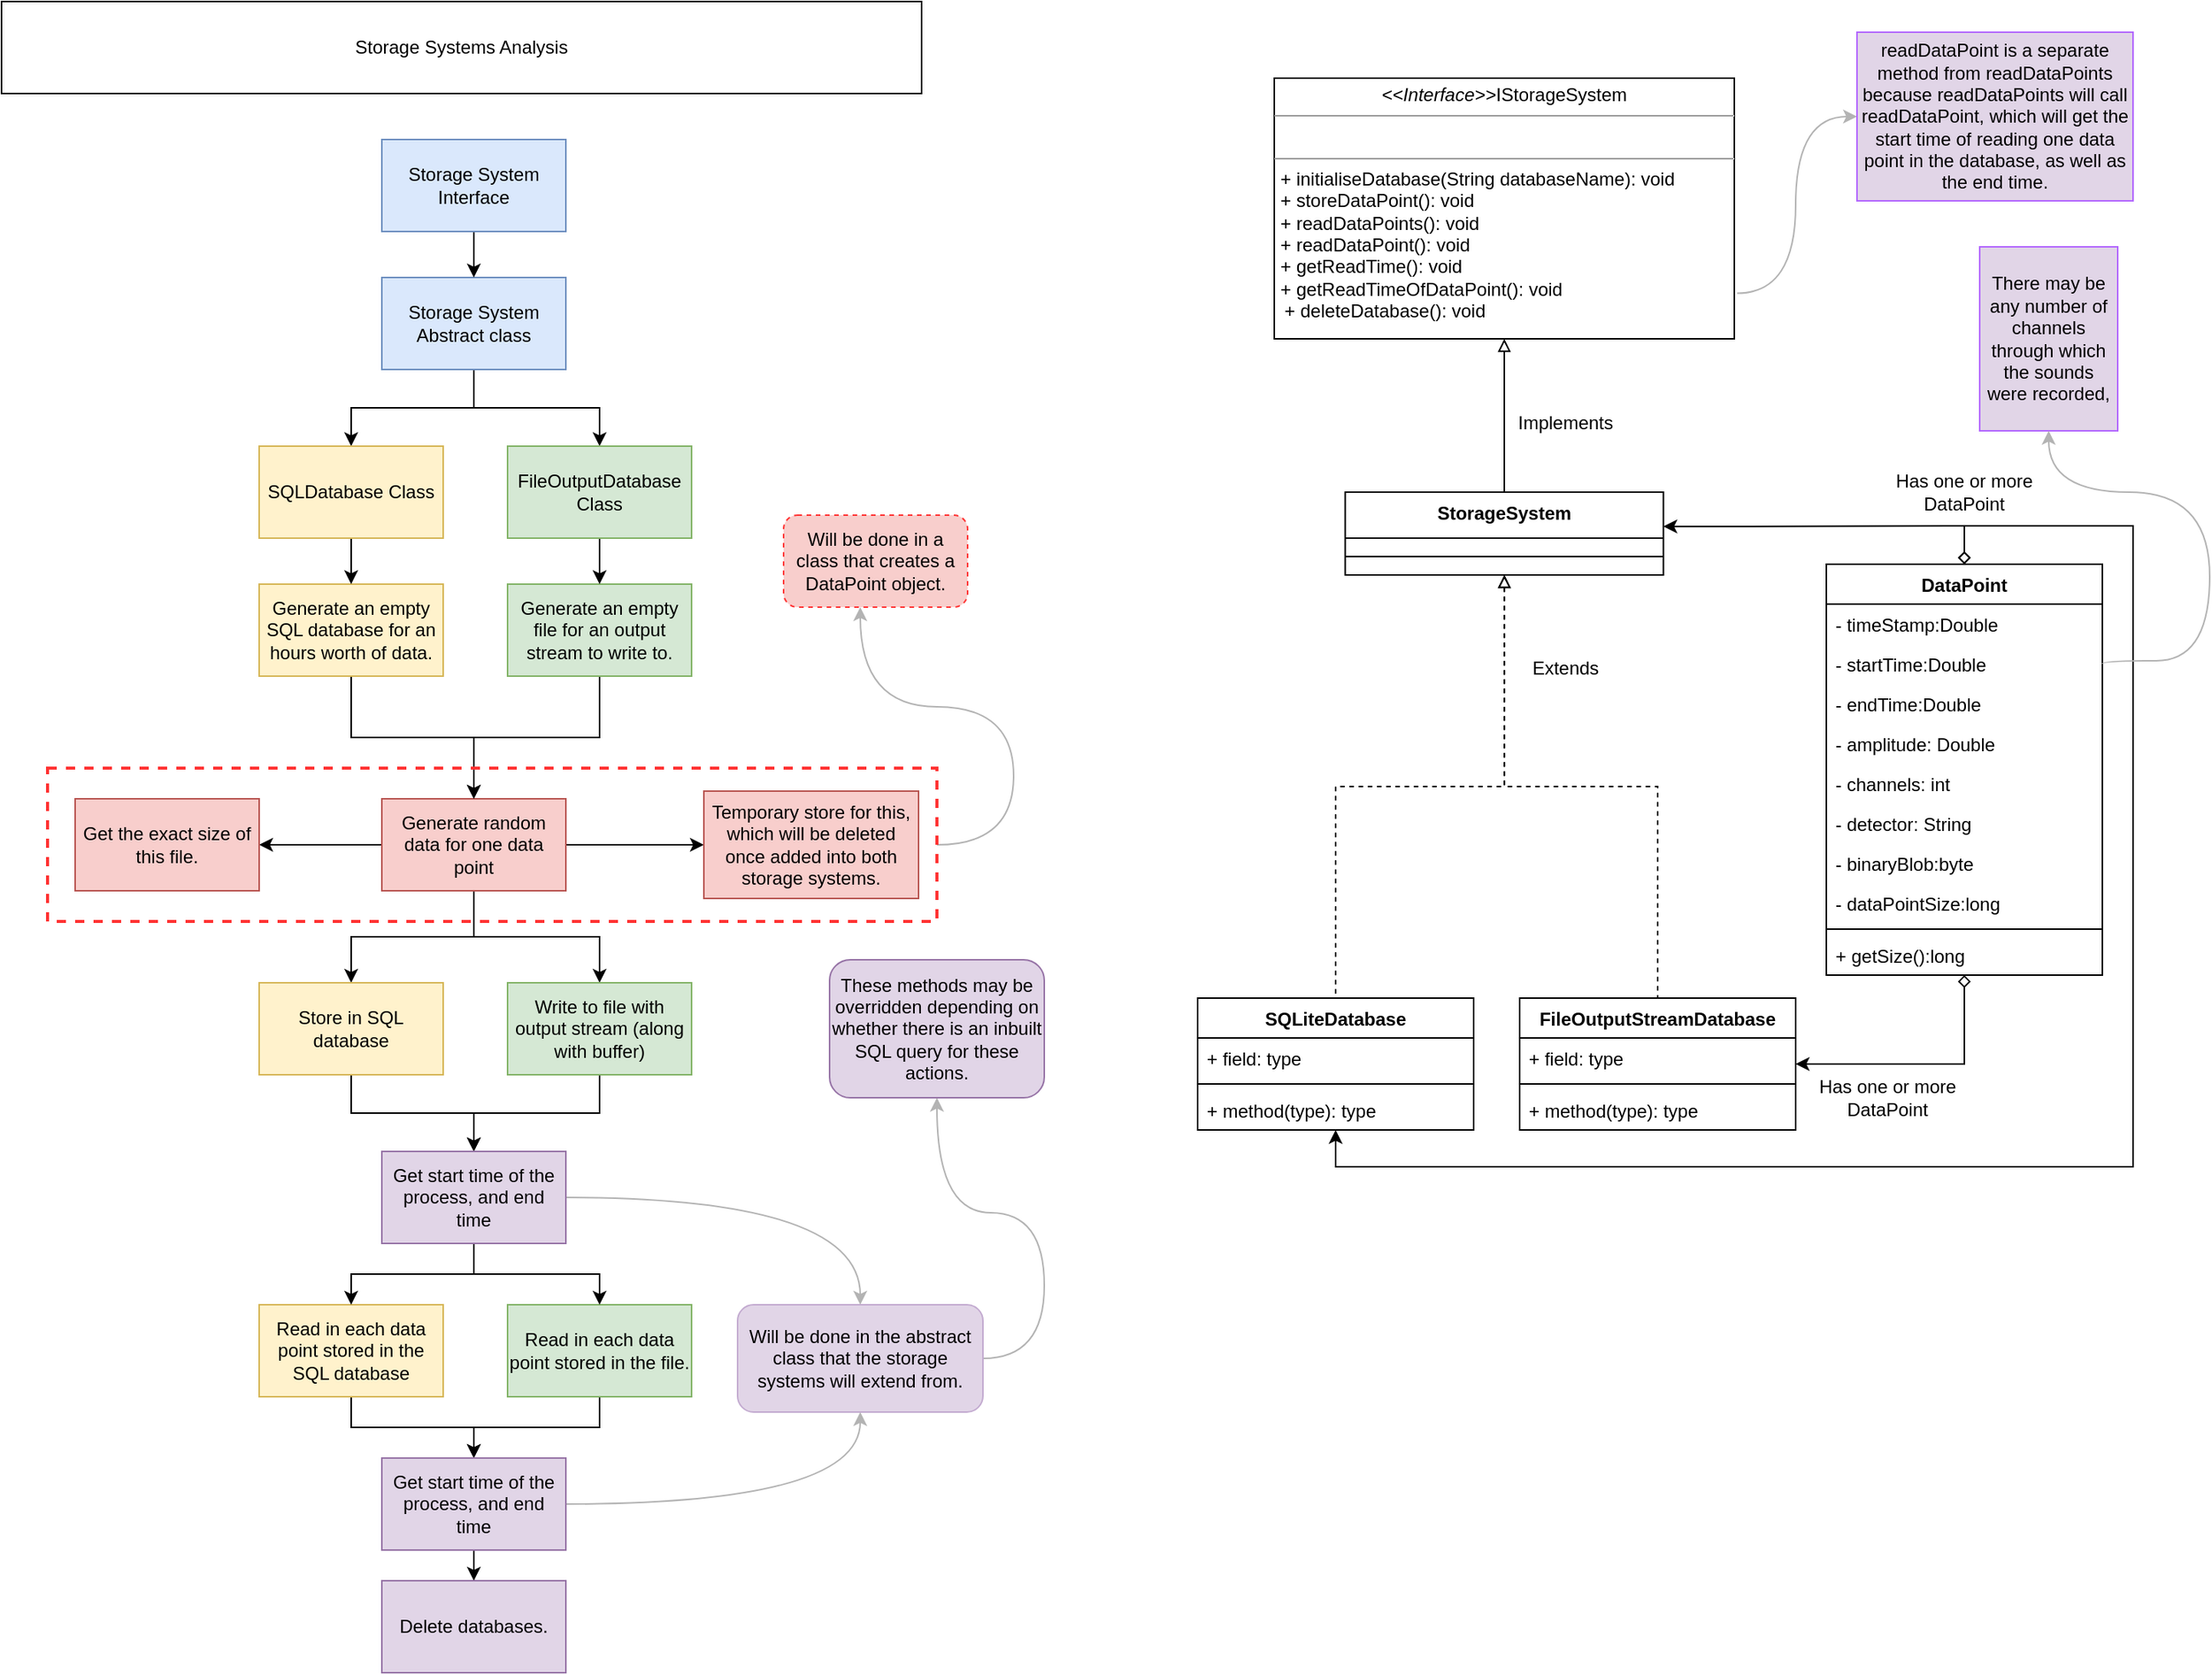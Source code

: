 <mxfile version="20.4.0" type="github">
  <diagram id="qogbHMF2WECLjnla78s_" name="Page-1">
    <mxGraphModel dx="2031" dy="1103" grid="1" gridSize="10" guides="1" tooltips="1" connect="1" arrows="1" fold="1" page="1" pageScale="1" pageWidth="827" pageHeight="1169" math="0" shadow="0">
      <root>
        <mxCell id="0" />
        <mxCell id="1" parent="0" />
        <mxCell id="MQyHVBvRv1z745Ovl4bt-10" style="edgeStyle=orthogonalEdgeStyle;rounded=0;orthogonalLoop=1;jettySize=auto;html=1;entryX=0.5;entryY=0;entryDx=0;entryDy=0;" parent="1" source="MQyHVBvRv1z745Ovl4bt-2" target="MQyHVBvRv1z745Ovl4bt-8" edge="1">
          <mxGeometry relative="1" as="geometry" />
        </mxCell>
        <mxCell id="MQyHVBvRv1z745Ovl4bt-11" style="edgeStyle=orthogonalEdgeStyle;rounded=0;orthogonalLoop=1;jettySize=auto;html=1;entryX=0.5;entryY=0;entryDx=0;entryDy=0;" parent="1" source="MQyHVBvRv1z745Ovl4bt-2" target="MQyHVBvRv1z745Ovl4bt-9" edge="1">
          <mxGeometry relative="1" as="geometry" />
        </mxCell>
        <mxCell id="MQyHVBvRv1z745Ovl4bt-13" value="" style="edgeStyle=orthogonalEdgeStyle;rounded=0;orthogonalLoop=1;jettySize=auto;html=1;" parent="1" source="MQyHVBvRv1z745Ovl4bt-2" target="MQyHVBvRv1z745Ovl4bt-12" edge="1">
          <mxGeometry relative="1" as="geometry" />
        </mxCell>
        <mxCell id="MQyHVBvRv1z745Ovl4bt-17" value="" style="edgeStyle=orthogonalEdgeStyle;rounded=0;orthogonalLoop=1;jettySize=auto;html=1;" parent="1" source="MQyHVBvRv1z745Ovl4bt-2" target="MQyHVBvRv1z745Ovl4bt-16" edge="1">
          <mxGeometry relative="1" as="geometry" />
        </mxCell>
        <mxCell id="MQyHVBvRv1z745Ovl4bt-2" value="Generate random data for one data point" style="whiteSpace=wrap;html=1;rounded=0;fillColor=#f8cecc;strokeColor=#b85450;" parent="1" vertex="1">
          <mxGeometry x="368" y="540" width="120" height="60" as="geometry" />
        </mxCell>
        <mxCell id="MQyHVBvRv1z745Ovl4bt-6" style="edgeStyle=orthogonalEdgeStyle;rounded=0;orthogonalLoop=1;jettySize=auto;html=1;" parent="1" source="MQyHVBvRv1z745Ovl4bt-4" target="MQyHVBvRv1z745Ovl4bt-2" edge="1">
          <mxGeometry relative="1" as="geometry">
            <mxPoint x="428" y="460" as="targetPoint" />
          </mxGeometry>
        </mxCell>
        <mxCell id="MQyHVBvRv1z745Ovl4bt-4" value="Generate an empty SQL database for an hours worth of data." style="rounded=0;whiteSpace=wrap;html=1;fillColor=#fff2cc;strokeColor=#d6b656;" parent="1" vertex="1">
          <mxGeometry x="288" y="400" width="120" height="60" as="geometry" />
        </mxCell>
        <mxCell id="MQyHVBvRv1z745Ovl4bt-7" style="edgeStyle=orthogonalEdgeStyle;rounded=0;orthogonalLoop=1;jettySize=auto;html=1;entryX=0.5;entryY=0;entryDx=0;entryDy=0;" parent="1" source="MQyHVBvRv1z745Ovl4bt-5" target="MQyHVBvRv1z745Ovl4bt-2" edge="1">
          <mxGeometry relative="1" as="geometry" />
        </mxCell>
        <mxCell id="MQyHVBvRv1z745Ovl4bt-5" value="Generate an empty file for an output stream to write to." style="rounded=0;whiteSpace=wrap;html=1;fillColor=#d5e8d4;strokeColor=#82b366;" parent="1" vertex="1">
          <mxGeometry x="450" y="400" width="120" height="60" as="geometry" />
        </mxCell>
        <mxCell id="MQyHVBvRv1z745Ovl4bt-45" style="edgeStyle=orthogonalEdgeStyle;rounded=0;orthogonalLoop=1;jettySize=auto;html=1;entryX=0.5;entryY=0;entryDx=0;entryDy=0;strokeColor=#000000;" parent="1" source="MQyHVBvRv1z745Ovl4bt-8" target="MQyHVBvRv1z745Ovl4bt-31" edge="1">
          <mxGeometry relative="1" as="geometry" />
        </mxCell>
        <mxCell id="MQyHVBvRv1z745Ovl4bt-8" value="Store in SQL database" style="rounded=0;whiteSpace=wrap;html=1;fillColor=#fff2cc;strokeColor=#d6b656;" parent="1" vertex="1">
          <mxGeometry x="288" y="660" width="120" height="60" as="geometry" />
        </mxCell>
        <mxCell id="MQyHVBvRv1z745Ovl4bt-46" style="edgeStyle=orthogonalEdgeStyle;rounded=0;orthogonalLoop=1;jettySize=auto;html=1;entryX=0.5;entryY=0;entryDx=0;entryDy=0;strokeColor=#000000;" parent="1" source="MQyHVBvRv1z745Ovl4bt-9" target="MQyHVBvRv1z745Ovl4bt-31" edge="1">
          <mxGeometry relative="1" as="geometry" />
        </mxCell>
        <mxCell id="MQyHVBvRv1z745Ovl4bt-9" value="Write to file with output stream (along with buffer)" style="rounded=0;whiteSpace=wrap;html=1;fillColor=#d5e8d4;strokeColor=#82b366;" parent="1" vertex="1">
          <mxGeometry x="450" y="660" width="120" height="60" as="geometry" />
        </mxCell>
        <mxCell id="MQyHVBvRv1z745Ovl4bt-12" value="Temporary store for this, which will be deleted once added into both storage systems." style="whiteSpace=wrap;html=1;fillColor=#f8cecc;strokeColor=#b85450;rounded=0;" parent="1" vertex="1">
          <mxGeometry x="578" y="535" width="140" height="70" as="geometry" />
        </mxCell>
        <mxCell id="MQyHVBvRv1z745Ovl4bt-16" value="Get the exact size of this file." style="whiteSpace=wrap;html=1;fillColor=#f8cecc;strokeColor=#b85450;rounded=0;" parent="1" vertex="1">
          <mxGeometry x="168" y="540" width="120" height="60" as="geometry" />
        </mxCell>
        <mxCell id="MQyHVBvRv1z745Ovl4bt-36" style="edgeStyle=orthogonalEdgeStyle;rounded=0;orthogonalLoop=1;jettySize=auto;html=1;entryX=0.5;entryY=0;entryDx=0;entryDy=0;" parent="1" source="MQyHVBvRv1z745Ovl4bt-22" target="MQyHVBvRv1z745Ovl4bt-29" edge="1">
          <mxGeometry relative="1" as="geometry" />
        </mxCell>
        <mxCell id="MQyHVBvRv1z745Ovl4bt-22" value="Read in each data point stored in the SQL database" style="whiteSpace=wrap;html=1;fillColor=#fff2cc;strokeColor=#d6b656;rounded=0;" parent="1" vertex="1">
          <mxGeometry x="288" y="870" width="120" height="60" as="geometry" />
        </mxCell>
        <mxCell id="MQyHVBvRv1z745Ovl4bt-51" value="" style="edgeStyle=orthogonalEdgeStyle;orthogonalLoop=1;jettySize=auto;html=1;strokeColor=#B3B3B3;exitX=1;exitY=0.5;exitDx=0;exitDy=0;curved=1;" parent="1" source="MQyHVBvRv1z745Ovl4bt-24" target="MQyHVBvRv1z745Ovl4bt-25" edge="1">
          <mxGeometry relative="1" as="geometry">
            <Array as="points">
              <mxPoint x="780" y="570" />
              <mxPoint x="780" y="480" />
              <mxPoint x="680" y="480" />
            </Array>
          </mxGeometry>
        </mxCell>
        <mxCell id="MQyHVBvRv1z745Ovl4bt-24" value="" style="rounded=0;whiteSpace=wrap;html=1;fillColor=none;fontColor=#333333;strokeColor=#FF3333;dashed=1;strokeWidth=2;" parent="1" vertex="1">
          <mxGeometry x="150" y="520" width="580" height="100" as="geometry" />
        </mxCell>
        <mxCell id="MQyHVBvRv1z745Ovl4bt-25" value="Will be done in a class that creates a DataPoint object." style="rounded=1;whiteSpace=wrap;html=1;strokeColor=#FF3333;strokeWidth=1;fillColor=#f8cecc;dashed=1;" parent="1" vertex="1">
          <mxGeometry x="630" y="355" width="120" height="60" as="geometry" />
        </mxCell>
        <mxCell id="MQyHVBvRv1z745Ovl4bt-26" value="Storage Systems Analysis" style="rounded=0;whiteSpace=wrap;html=1;strokeColor=#000000;strokeWidth=1;fillColor=default;" parent="1" vertex="1">
          <mxGeometry x="120" y="20" width="600" height="60" as="geometry" />
        </mxCell>
        <mxCell id="MQyHVBvRv1z745Ovl4bt-37" style="edgeStyle=orthogonalEdgeStyle;rounded=0;orthogonalLoop=1;jettySize=auto;html=1;entryX=0.5;entryY=0;entryDx=0;entryDy=0;" parent="1" source="MQyHVBvRv1z745Ovl4bt-27" target="MQyHVBvRv1z745Ovl4bt-29" edge="1">
          <mxGeometry relative="1" as="geometry" />
        </mxCell>
        <mxCell id="MQyHVBvRv1z745Ovl4bt-27" value="Read in each data point stored in the file." style="whiteSpace=wrap;html=1;fillColor=#d5e8d4;strokeColor=#82b366;rounded=0;" parent="1" vertex="1">
          <mxGeometry x="450" y="870" width="120" height="60" as="geometry" />
        </mxCell>
        <mxCell id="MQyHVBvRv1z745Ovl4bt-41" style="edgeStyle=orthogonalEdgeStyle;orthogonalLoop=1;jettySize=auto;html=1;entryX=0.5;entryY=1;entryDx=0;entryDy=0;strokeColor=#B3B3B3;curved=1;" parent="1" source="MQyHVBvRv1z745Ovl4bt-29" target="MQyHVBvRv1z745Ovl4bt-39" edge="1">
          <mxGeometry relative="1" as="geometry" />
        </mxCell>
        <mxCell id="MQyHVBvRv1z745Ovl4bt-60" value="" style="edgeStyle=orthogonalEdgeStyle;rounded=0;orthogonalLoop=1;jettySize=auto;html=1;strokeColor=#000000;" parent="1" source="MQyHVBvRv1z745Ovl4bt-29" target="MQyHVBvRv1z745Ovl4bt-59" edge="1">
          <mxGeometry relative="1" as="geometry" />
        </mxCell>
        <mxCell id="MQyHVBvRv1z745Ovl4bt-29" value="Get start time of the process, and end time" style="whiteSpace=wrap;html=1;fillColor=#e1d5e7;strokeColor=#9673a6;rounded=0;" parent="1" vertex="1">
          <mxGeometry x="368" y="970" width="120" height="60" as="geometry" />
        </mxCell>
        <mxCell id="MQyHVBvRv1z745Ovl4bt-34" style="edgeStyle=orthogonalEdgeStyle;rounded=0;orthogonalLoop=1;jettySize=auto;html=1;entryX=0.5;entryY=0;entryDx=0;entryDy=0;" parent="1" source="MQyHVBvRv1z745Ovl4bt-31" target="MQyHVBvRv1z745Ovl4bt-22" edge="1">
          <mxGeometry relative="1" as="geometry" />
        </mxCell>
        <mxCell id="MQyHVBvRv1z745Ovl4bt-35" style="edgeStyle=orthogonalEdgeStyle;rounded=0;orthogonalLoop=1;jettySize=auto;html=1;entryX=0.5;entryY=0;entryDx=0;entryDy=0;" parent="1" source="MQyHVBvRv1z745Ovl4bt-31" target="MQyHVBvRv1z745Ovl4bt-27" edge="1">
          <mxGeometry relative="1" as="geometry" />
        </mxCell>
        <mxCell id="MQyHVBvRv1z745Ovl4bt-40" style="edgeStyle=orthogonalEdgeStyle;orthogonalLoop=1;jettySize=auto;html=1;entryX=0.5;entryY=0;entryDx=0;entryDy=0;strokeColor=#B3B3B3;curved=1;" parent="1" source="MQyHVBvRv1z745Ovl4bt-31" target="MQyHVBvRv1z745Ovl4bt-39" edge="1">
          <mxGeometry relative="1" as="geometry" />
        </mxCell>
        <mxCell id="MQyHVBvRv1z745Ovl4bt-31" value="Get start time of the process, and end time" style="whiteSpace=wrap;html=1;fillColor=#e1d5e7;strokeColor=#9673a6;rounded=0;" parent="1" vertex="1">
          <mxGeometry x="368" y="770" width="120" height="60" as="geometry" />
        </mxCell>
        <mxCell id="MQyHVBvRv1z745Ovl4bt-63" style="edgeStyle=orthogonalEdgeStyle;orthogonalLoop=1;jettySize=auto;html=1;strokeColor=#B3B3B3;exitX=1;exitY=0.5;exitDx=0;exitDy=0;entryX=0.5;entryY=1;entryDx=0;entryDy=0;curved=1;" parent="1" source="MQyHVBvRv1z745Ovl4bt-39" target="MQyHVBvRv1z745Ovl4bt-42" edge="1">
          <mxGeometry relative="1" as="geometry">
            <mxPoint x="730" y="730" as="targetPoint" />
            <Array as="points">
              <mxPoint x="800" y="905" />
              <mxPoint x="800" y="810" />
              <mxPoint x="730" y="810" />
            </Array>
          </mxGeometry>
        </mxCell>
        <mxCell id="MQyHVBvRv1z745Ovl4bt-39" value="Will be done in the abstract class that the storage systems will extend from." style="rounded=1;whiteSpace=wrap;html=1;strokeColor=#C3ABD0;strokeWidth=1;fillColor=#E1D5E7;" parent="1" vertex="1">
          <mxGeometry x="600" y="870" width="160" height="70" as="geometry" />
        </mxCell>
        <mxCell id="MQyHVBvRv1z745Ovl4bt-42" value="These methods may be overridden depending on whether there is an inbuilt SQL query for these actions." style="whiteSpace=wrap;html=1;strokeColor=#9673a6;rounded=1;strokeWidth=1;fillColor=#e1d5e7;" parent="1" vertex="1">
          <mxGeometry x="660" y="645" width="140" height="90" as="geometry" />
        </mxCell>
        <mxCell id="MQyHVBvRv1z745Ovl4bt-57" style="edgeStyle=orthogonalEdgeStyle;rounded=0;orthogonalLoop=1;jettySize=auto;html=1;strokeColor=#000000;" parent="1" source="MQyHVBvRv1z745Ovl4bt-44" target="MQyHVBvRv1z745Ovl4bt-52" edge="1">
          <mxGeometry relative="1" as="geometry" />
        </mxCell>
        <mxCell id="MQyHVBvRv1z745Ovl4bt-58" style="edgeStyle=orthogonalEdgeStyle;rounded=0;orthogonalLoop=1;jettySize=auto;html=1;entryX=0.5;entryY=0;entryDx=0;entryDy=0;strokeColor=#000000;" parent="1" source="MQyHVBvRv1z745Ovl4bt-44" target="MQyHVBvRv1z745Ovl4bt-53" edge="1">
          <mxGeometry relative="1" as="geometry" />
        </mxCell>
        <mxCell id="MQyHVBvRv1z745Ovl4bt-44" value="Storage System Abstract class" style="rounded=0;whiteSpace=wrap;html=1;strokeColor=#6c8ebf;strokeWidth=1;fillColor=#dae8fc;" parent="1" vertex="1">
          <mxGeometry x="368" y="200" width="120" height="60" as="geometry" />
        </mxCell>
        <mxCell id="MQyHVBvRv1z745Ovl4bt-50" value="" style="edgeStyle=orthogonalEdgeStyle;rounded=0;orthogonalLoop=1;jettySize=auto;html=1;strokeColor=#000000;" parent="1" source="MQyHVBvRv1z745Ovl4bt-49" target="MQyHVBvRv1z745Ovl4bt-44" edge="1">
          <mxGeometry relative="1" as="geometry" />
        </mxCell>
        <mxCell id="MQyHVBvRv1z745Ovl4bt-49" value="Storage System Interface" style="rounded=0;whiteSpace=wrap;html=1;strokeColor=#6c8ebf;strokeWidth=1;fillColor=#dae8fc;" parent="1" vertex="1">
          <mxGeometry x="368" y="110" width="120" height="60" as="geometry" />
        </mxCell>
        <mxCell id="MQyHVBvRv1z745Ovl4bt-61" value="" style="edgeStyle=orthogonalEdgeStyle;rounded=0;orthogonalLoop=1;jettySize=auto;html=1;strokeColor=#000000;" parent="1" source="MQyHVBvRv1z745Ovl4bt-52" target="MQyHVBvRv1z745Ovl4bt-4" edge="1">
          <mxGeometry relative="1" as="geometry" />
        </mxCell>
        <mxCell id="MQyHVBvRv1z745Ovl4bt-52" value="SQLDatabase Class" style="rounded=0;whiteSpace=wrap;html=1;strokeColor=#d6b656;strokeWidth=1;fillColor=#fff2cc;" parent="1" vertex="1">
          <mxGeometry x="288" y="310" width="120" height="60" as="geometry" />
        </mxCell>
        <mxCell id="MQyHVBvRv1z745Ovl4bt-62" value="" style="edgeStyle=orthogonalEdgeStyle;rounded=0;orthogonalLoop=1;jettySize=auto;html=1;strokeColor=#000000;" parent="1" source="MQyHVBvRv1z745Ovl4bt-53" target="MQyHVBvRv1z745Ovl4bt-5" edge="1">
          <mxGeometry relative="1" as="geometry" />
        </mxCell>
        <mxCell id="MQyHVBvRv1z745Ovl4bt-53" value="FileOutputDatabase Class" style="rounded=0;whiteSpace=wrap;html=1;strokeColor=#82b366;strokeWidth=1;fillColor=#d5e8d4;" parent="1" vertex="1">
          <mxGeometry x="450" y="310" width="120" height="60" as="geometry" />
        </mxCell>
        <mxCell id="MQyHVBvRv1z745Ovl4bt-59" value="Delete databases." style="whiteSpace=wrap;html=1;fillColor=#e1d5e7;strokeColor=#9673a6;rounded=0;" parent="1" vertex="1">
          <mxGeometry x="368" y="1050" width="120" height="60" as="geometry" />
        </mxCell>
        <mxCell id="MQyHVBvRv1z745Ovl4bt-64" value="SQLiteDatabase" style="swimlane;fontStyle=1;align=center;verticalAlign=top;childLayout=stackLayout;horizontal=1;startSize=26;horizontalStack=0;resizeParent=1;resizeParentMax=0;resizeLast=0;collapsible=1;marginBottom=0;strokeWidth=1;labelBackgroundColor=none;" parent="1" vertex="1">
          <mxGeometry x="900" y="670" width="180" height="86" as="geometry" />
        </mxCell>
        <mxCell id="MQyHVBvRv1z745Ovl4bt-65" value="+ field: type" style="text;strokeColor=none;fillColor=none;align=left;verticalAlign=top;spacingLeft=4;spacingRight=4;overflow=hidden;rotatable=0;points=[[0,0.5],[1,0.5]];portConstraint=eastwest;strokeWidth=1;" parent="MQyHVBvRv1z745Ovl4bt-64" vertex="1">
          <mxGeometry y="26" width="180" height="26" as="geometry" />
        </mxCell>
        <mxCell id="MQyHVBvRv1z745Ovl4bt-66" value="" style="line;strokeWidth=1;fillColor=none;align=left;verticalAlign=middle;spacingTop=-1;spacingLeft=3;spacingRight=3;rotatable=0;labelPosition=right;points=[];portConstraint=eastwest;strokeColor=inherit;" parent="MQyHVBvRv1z745Ovl4bt-64" vertex="1">
          <mxGeometry y="52" width="180" height="8" as="geometry" />
        </mxCell>
        <mxCell id="MQyHVBvRv1z745Ovl4bt-67" value="+ method(type): type" style="text;strokeColor=none;fillColor=none;align=left;verticalAlign=top;spacingLeft=4;spacingRight=4;overflow=hidden;rotatable=0;points=[[0,0.5],[1,0.5]];portConstraint=eastwest;strokeWidth=1;" parent="MQyHVBvRv1z745Ovl4bt-64" vertex="1">
          <mxGeometry y="60" width="180" height="26" as="geometry" />
        </mxCell>
        <mxCell id="516gHiC5yTa3Rhvv7vil-4" value="" style="edgeStyle=orthogonalEdgeStyle;rounded=0;orthogonalLoop=1;jettySize=auto;html=1;entryX=0.5;entryY=0;entryDx=0;entryDy=0;endArrow=none;endFill=0;startArrow=block;startFill=0;" edge="1" parent="1" source="MQyHVBvRv1z745Ovl4bt-69" target="MQyHVBvRv1z745Ovl4bt-78">
          <mxGeometry relative="1" as="geometry" />
        </mxCell>
        <mxCell id="MQyHVBvRv1z745Ovl4bt-69" value="&lt;p style=&quot;margin:0px;margin-top:4px;text-align:center;&quot;&gt;&lt;i&gt;&amp;lt;&amp;lt;Interface&amp;gt;&amp;gt;&lt;/i&gt;IStorageSystem&lt;br&gt;&lt;/p&gt;&lt;hr size=&quot;1&quot;&gt;&lt;p style=&quot;margin:0px;margin-left:4px;&quot;&gt;&lt;br&gt;&lt;/p&gt;&lt;hr size=&quot;1&quot;&gt;&lt;p style=&quot;margin:0px;margin-left:4px;&quot;&gt;+ initialiseDatabase(String databaseName): void&lt;br&gt;+ storeDataPoint(): void&lt;/p&gt;&lt;p style=&quot;margin:0px;margin-left:4px;&quot;&gt;+ readDataPoints(): void&lt;/p&gt;&lt;p style=&quot;margin:0px;margin-left:4px;&quot;&gt;+ readDataPoint(): void&lt;/p&gt;&lt;p style=&quot;margin:0px;margin-left:4px;&quot;&gt;+ getReadTime(): void&lt;/p&gt;&lt;p style=&quot;margin:0px;margin-left:4px;&quot;&gt;+ getReadTimeOfDataPoint(): void&lt;/p&gt;&lt;div&gt;&amp;nbsp; + deleteDatabase(): void&lt;br&gt;&lt;/div&gt;" style="verticalAlign=top;align=left;overflow=fill;fontSize=12;fontFamily=Helvetica;html=1;strokeWidth=1;" parent="1" vertex="1">
          <mxGeometry x="950" y="70" width="300" height="170" as="geometry" />
        </mxCell>
        <mxCell id="MQyHVBvRv1z745Ovl4bt-70" value="FileOutputStreamDatabase" style="swimlane;fontStyle=1;align=center;verticalAlign=top;childLayout=stackLayout;horizontal=1;startSize=26;horizontalStack=0;resizeParent=1;resizeParentMax=0;resizeLast=0;collapsible=1;marginBottom=0;strokeWidth=1;labelBackgroundColor=none;" parent="1" vertex="1">
          <mxGeometry x="1110" y="670" width="180" height="86" as="geometry" />
        </mxCell>
        <mxCell id="MQyHVBvRv1z745Ovl4bt-71" value="+ field: type" style="text;strokeColor=none;fillColor=none;align=left;verticalAlign=top;spacingLeft=4;spacingRight=4;overflow=hidden;rotatable=0;points=[[0,0.5],[1,0.5]];portConstraint=eastwest;strokeWidth=1;" parent="MQyHVBvRv1z745Ovl4bt-70" vertex="1">
          <mxGeometry y="26" width="180" height="26" as="geometry" />
        </mxCell>
        <mxCell id="MQyHVBvRv1z745Ovl4bt-72" value="" style="line;strokeWidth=1;fillColor=none;align=left;verticalAlign=middle;spacingTop=-1;spacingLeft=3;spacingRight=3;rotatable=0;labelPosition=right;points=[];portConstraint=eastwest;strokeColor=inherit;" parent="MQyHVBvRv1z745Ovl4bt-70" vertex="1">
          <mxGeometry y="52" width="180" height="8" as="geometry" />
        </mxCell>
        <mxCell id="MQyHVBvRv1z745Ovl4bt-73" value="+ method(type): type" style="text;strokeColor=none;fillColor=none;align=left;verticalAlign=top;spacingLeft=4;spacingRight=4;overflow=hidden;rotatable=0;points=[[0,0.5],[1,0.5]];portConstraint=eastwest;strokeWidth=1;" parent="MQyHVBvRv1z745Ovl4bt-70" vertex="1">
          <mxGeometry y="60" width="180" height="26" as="geometry" />
        </mxCell>
        <mxCell id="MQyHVBvRv1z745Ovl4bt-74" value="DataPoint" style="swimlane;fontStyle=1;align=center;verticalAlign=top;childLayout=stackLayout;horizontal=1;startSize=26;horizontalStack=0;resizeParent=1;resizeParentMax=0;resizeLast=0;collapsible=1;marginBottom=0;labelBackgroundColor=none;strokeWidth=1;" parent="1" vertex="1">
          <mxGeometry x="1310" y="387" width="180" height="268" as="geometry" />
        </mxCell>
        <mxCell id="516gHiC5yTa3Rhvv7vil-25" value="- timeStamp:Double    " style="text;strokeColor=none;fillColor=none;align=left;verticalAlign=top;spacingLeft=4;spacingRight=4;overflow=hidden;rotatable=0;points=[[0,0.5],[1,0.5]];portConstraint=eastwest;labelBackgroundColor=none;strokeWidth=1;" vertex="1" parent="MQyHVBvRv1z745Ovl4bt-74">
          <mxGeometry y="26" width="180" height="26" as="geometry" />
        </mxCell>
        <mxCell id="516gHiC5yTa3Rhvv7vil-11" value="- startTime:Double" style="text;strokeColor=none;fillColor=none;align=left;verticalAlign=top;spacingLeft=4;spacingRight=4;overflow=hidden;rotatable=0;points=[[0,0.5],[1,0.5]];portConstraint=eastwest;labelBackgroundColor=none;strokeWidth=1;" vertex="1" parent="MQyHVBvRv1z745Ovl4bt-74">
          <mxGeometry y="52" width="180" height="26" as="geometry" />
        </mxCell>
        <mxCell id="516gHiC5yTa3Rhvv7vil-12" value="- endTime:Double" style="text;strokeColor=none;fillColor=none;align=left;verticalAlign=top;spacingLeft=4;spacingRight=4;overflow=hidden;rotatable=0;points=[[0,0.5],[1,0.5]];portConstraint=eastwest;labelBackgroundColor=none;strokeWidth=1;" vertex="1" parent="MQyHVBvRv1z745Ovl4bt-74">
          <mxGeometry y="78" width="180" height="26" as="geometry" />
        </mxCell>
        <mxCell id="516gHiC5yTa3Rhvv7vil-13" value="- amplitude: Double" style="text;strokeColor=none;fillColor=none;align=left;verticalAlign=top;spacingLeft=4;spacingRight=4;overflow=hidden;rotatable=0;points=[[0,0.5],[1,0.5]];portConstraint=eastwest;labelBackgroundColor=none;strokeWidth=1;" vertex="1" parent="MQyHVBvRv1z745Ovl4bt-74">
          <mxGeometry y="104" width="180" height="26" as="geometry" />
        </mxCell>
        <mxCell id="516gHiC5yTa3Rhvv7vil-14" value="- channels: int" style="text;strokeColor=none;fillColor=none;align=left;verticalAlign=top;spacingLeft=4;spacingRight=4;overflow=hidden;rotatable=0;points=[[0,0.5],[1,0.5]];portConstraint=eastwest;labelBackgroundColor=none;strokeWidth=1;" vertex="1" parent="MQyHVBvRv1z745Ovl4bt-74">
          <mxGeometry y="130" width="180" height="26" as="geometry" />
        </mxCell>
        <mxCell id="516gHiC5yTa3Rhvv7vil-15" value="- detector: String" style="text;strokeColor=none;fillColor=none;align=left;verticalAlign=top;spacingLeft=4;spacingRight=4;overflow=hidden;rotatable=0;points=[[0,0.5],[1,0.5]];portConstraint=eastwest;labelBackgroundColor=none;strokeWidth=1;" vertex="1" parent="MQyHVBvRv1z745Ovl4bt-74">
          <mxGeometry y="156" width="180" height="26" as="geometry" />
        </mxCell>
        <mxCell id="516gHiC5yTa3Rhvv7vil-16" value="- binaryBlob:byte" style="text;strokeColor=none;fillColor=none;align=left;verticalAlign=top;spacingLeft=4;spacingRight=4;overflow=hidden;rotatable=0;points=[[0,0.5],[1,0.5]];portConstraint=eastwest;labelBackgroundColor=none;strokeWidth=1;" vertex="1" parent="MQyHVBvRv1z745Ovl4bt-74">
          <mxGeometry y="182" width="180" height="26" as="geometry" />
        </mxCell>
        <mxCell id="516gHiC5yTa3Rhvv7vil-24" value="- dataPointSize:long" style="text;strokeColor=none;fillColor=none;align=left;verticalAlign=top;spacingLeft=4;spacingRight=4;overflow=hidden;rotatable=0;points=[[0,0.5],[1,0.5]];portConstraint=eastwest;labelBackgroundColor=none;strokeWidth=1;" vertex="1" parent="MQyHVBvRv1z745Ovl4bt-74">
          <mxGeometry y="208" width="180" height="26" as="geometry" />
        </mxCell>
        <mxCell id="MQyHVBvRv1z745Ovl4bt-76" value="" style="line;strokeWidth=1;fillColor=none;align=left;verticalAlign=middle;spacingTop=-1;spacingLeft=3;spacingRight=3;rotatable=0;labelPosition=right;points=[];portConstraint=eastwest;strokeColor=inherit;labelBackgroundColor=none;" parent="MQyHVBvRv1z745Ovl4bt-74" vertex="1">
          <mxGeometry y="234" width="180" height="8" as="geometry" />
        </mxCell>
        <mxCell id="MQyHVBvRv1z745Ovl4bt-77" value="+ getSize():long" style="text;strokeColor=none;fillColor=none;align=left;verticalAlign=top;spacingLeft=4;spacingRight=4;overflow=hidden;rotatable=0;points=[[0,0.5],[1,0.5]];portConstraint=eastwest;labelBackgroundColor=none;strokeWidth=1;" parent="MQyHVBvRv1z745Ovl4bt-74" vertex="1">
          <mxGeometry y="242" width="180" height="26" as="geometry" />
        </mxCell>
        <mxCell id="516gHiC5yTa3Rhvv7vil-5" style="edgeStyle=orthogonalEdgeStyle;rounded=0;orthogonalLoop=1;jettySize=auto;html=1;endArrow=none;endFill=0;startArrow=block;startFill=0;dashed=1;" edge="1" parent="1" source="MQyHVBvRv1z745Ovl4bt-78" target="MQyHVBvRv1z745Ovl4bt-64">
          <mxGeometry relative="1" as="geometry" />
        </mxCell>
        <mxCell id="516gHiC5yTa3Rhvv7vil-6" style="edgeStyle=orthogonalEdgeStyle;orthogonalLoop=1;jettySize=auto;html=1;entryX=0.5;entryY=0;entryDx=0;entryDy=0;endArrow=none;endFill=0;startArrow=block;startFill=0;dashed=1;rounded=0;" edge="1" parent="1" source="MQyHVBvRv1z745Ovl4bt-78" target="MQyHVBvRv1z745Ovl4bt-70">
          <mxGeometry relative="1" as="geometry" />
        </mxCell>
        <mxCell id="516gHiC5yTa3Rhvv7vil-7" style="edgeStyle=orthogonalEdgeStyle;rounded=0;orthogonalLoop=1;jettySize=auto;html=1;endArrow=diamond;endFill=0;startArrow=classic;startFill=1;entryX=0.5;entryY=0;entryDx=0;entryDy=0;exitX=1;exitY=0.414;exitDx=0;exitDy=0;exitPerimeter=0;" edge="1" parent="1">
          <mxGeometry relative="1" as="geometry">
            <mxPoint x="1203.75" y="362.356" as="sourcePoint" />
            <mxPoint x="1400" y="387" as="targetPoint" />
            <Array as="points">
              <mxPoint x="1250" y="362" />
              <mxPoint x="1400" y="362" />
            </Array>
          </mxGeometry>
        </mxCell>
        <mxCell id="MQyHVBvRv1z745Ovl4bt-78" value="StorageSystem" style="swimlane;fontStyle=1;align=center;verticalAlign=top;childLayout=stackLayout;horizontal=1;startSize=30;horizontalStack=0;resizeParent=1;resizeParentMax=0;resizeLast=0;collapsible=1;marginBottom=0;labelBackgroundColor=none;strokeWidth=1;" parent="1" vertex="1">
          <mxGeometry x="996.25" y="340" width="207.5" height="54" as="geometry">
            <mxRectangle x="996.25" y="340" width="130" height="30" as="alternateBounds" />
          </mxGeometry>
        </mxCell>
        <mxCell id="MQyHVBvRv1z745Ovl4bt-80" value="" style="line;strokeWidth=1;fillColor=none;align=left;verticalAlign=middle;spacingTop=-1;spacingLeft=3;spacingRight=3;rotatable=0;labelPosition=right;points=[];portConstraint=eastwest;strokeColor=inherit;labelBackgroundColor=none;" parent="MQyHVBvRv1z745Ovl4bt-78" vertex="1">
          <mxGeometry y="30" width="207.5" height="24" as="geometry" />
        </mxCell>
        <mxCell id="516gHiC5yTa3Rhvv7vil-22" style="edgeStyle=orthogonalEdgeStyle;orthogonalLoop=1;jettySize=auto;html=1;entryX=1.006;entryY=0.825;entryDx=0;entryDy=0;entryPerimeter=0;startArrow=classic;startFill=1;endArrow=none;endFill=0;curved=1;strokeColor=#B3B3B3;" edge="1" parent="1" source="MQyHVBvRv1z745Ovl4bt-82" target="MQyHVBvRv1z745Ovl4bt-69">
          <mxGeometry relative="1" as="geometry" />
        </mxCell>
        <mxCell id="MQyHVBvRv1z745Ovl4bt-82" value="readDataPoint is a separate method from readDataPoints because readDataPoints will call readDataPoint, which will get the start time of reading one data point in the database, as well as the end time." style="rounded=0;whiteSpace=wrap;html=1;labelBackgroundColor=none;strokeColor=#B266FF;strokeWidth=1;fillColor=#E1D5E7;" parent="1" vertex="1">
          <mxGeometry x="1330" y="40" width="180" height="110" as="geometry" />
        </mxCell>
        <mxCell id="516gHiC5yTa3Rhvv7vil-9" style="edgeStyle=orthogonalEdgeStyle;orthogonalLoop=1;jettySize=auto;html=1;endArrow=diamond;endFill=0;startArrow=classic;startFill=1;entryX=0.5;entryY=1;entryDx=0;entryDy=0;exitX=1;exitY=0.5;exitDx=0;exitDy=0;rounded=0;" edge="1" parent="1" source="MQyHVBvRv1z745Ovl4bt-70" target="MQyHVBvRv1z745Ovl4bt-74">
          <mxGeometry relative="1" as="geometry">
            <mxPoint x="1217.5" y="396" as="sourcePoint" />
            <mxPoint x="1320" y="396" as="targetPoint" />
            <Array as="points">
              <mxPoint x="1400" y="713" />
            </Array>
          </mxGeometry>
        </mxCell>
        <mxCell id="516gHiC5yTa3Rhvv7vil-10" style="edgeStyle=orthogonalEdgeStyle;rounded=0;orthogonalLoop=1;jettySize=auto;html=1;endArrow=diamond;endFill=0;startArrow=classic;startFill=1;exitX=0.5;exitY=1;exitDx=0;exitDy=0;entryX=0.5;entryY=0;entryDx=0;entryDy=0;" edge="1" parent="1" source="MQyHVBvRv1z745Ovl4bt-64" target="MQyHVBvRv1z745Ovl4bt-74">
          <mxGeometry relative="1" as="geometry">
            <mxPoint x="1070" y="881" as="sourcePoint" />
            <mxPoint x="1410" y="250" as="targetPoint" />
            <Array as="points">
              <mxPoint x="990" y="780" />
              <mxPoint x="1510" y="780" />
              <mxPoint x="1510" y="362" />
              <mxPoint x="1400" y="362" />
            </Array>
          </mxGeometry>
        </mxCell>
        <mxCell id="516gHiC5yTa3Rhvv7vil-17" value="There may be any number of channels through which the sounds were recorded, " style="rounded=0;whiteSpace=wrap;html=1;labelBackgroundColor=none;strokeColor=#B266FF;strokeWidth=1;fillColor=#E1D5E7;" vertex="1" parent="1">
          <mxGeometry x="1410" y="180" width="90" height="120" as="geometry" />
        </mxCell>
        <mxCell id="516gHiC5yTa3Rhvv7vil-18" value="Implements" style="text;html=1;strokeColor=none;fillColor=none;align=center;verticalAlign=middle;whiteSpace=wrap;rounded=0;" vertex="1" parent="1">
          <mxGeometry x="1110" y="280" width="60" height="30" as="geometry" />
        </mxCell>
        <mxCell id="516gHiC5yTa3Rhvv7vil-19" value="Has one or more DataPoint" style="text;html=1;strokeColor=none;fillColor=none;align=center;verticalAlign=middle;whiteSpace=wrap;rounded=0;" vertex="1" parent="1">
          <mxGeometry x="1330" y="325" width="140" height="30" as="geometry" />
        </mxCell>
        <mxCell id="516gHiC5yTa3Rhvv7vil-20" value="Extends" style="text;html=1;strokeColor=none;fillColor=none;align=center;verticalAlign=middle;whiteSpace=wrap;rounded=0;rotation=0;" vertex="1" parent="1">
          <mxGeometry x="1110" y="440" width="60" height="30" as="geometry" />
        </mxCell>
        <mxCell id="516gHiC5yTa3Rhvv7vil-21" value="Has one or more DataPoint" style="text;html=1;strokeColor=none;fillColor=none;align=center;verticalAlign=middle;whiteSpace=wrap;rounded=0;rotation=0;" vertex="1" parent="1">
          <mxGeometry x="1280" y="720" width="140" height="30" as="geometry" />
        </mxCell>
        <mxCell id="516gHiC5yTa3Rhvv7vil-23" style="edgeStyle=orthogonalEdgeStyle;curved=1;orthogonalLoop=1;jettySize=auto;html=1;startArrow=none;startFill=0;endArrow=classic;endFill=1;strokeColor=#B3B3B3;exitX=1;exitY=0.5;exitDx=0;exitDy=0;" edge="1" parent="1" source="516gHiC5yTa3Rhvv7vil-11" target="516gHiC5yTa3Rhvv7vil-17">
          <mxGeometry relative="1" as="geometry">
            <Array as="points">
              <mxPoint x="1490" y="450" />
              <mxPoint x="1560" y="450" />
              <mxPoint x="1560" y="340" />
              <mxPoint x="1455" y="340" />
            </Array>
          </mxGeometry>
        </mxCell>
      </root>
    </mxGraphModel>
  </diagram>
</mxfile>
